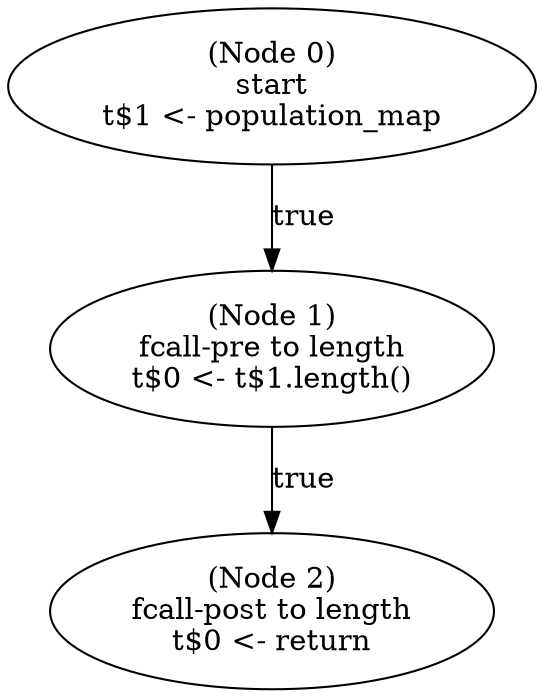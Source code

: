 digraph num_cells_post {
  n0 [label="(Node 0)\nstart\nt$1 <- population_map\n"];
 n0 -> n1 [label="true"];
  n1 [label="(Node 1)\nfcall-pre to length\nt$0 <- t$1.length()\n"];
 n1 -> n2 [label="true"];
  n2 [label="(Node 2)\nfcall-post to length\nt$0 <- return\n"];
}
